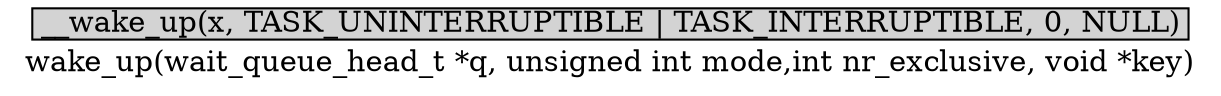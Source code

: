 digraph wake_up_nr{
        label="wake_up(wait_queue_head_t *q, unsigned int mode,int nr_exclusive, void *key)";
        size="10,18";
        ratio=filled;
        
		node[style=filled, shape = box, margin="0.05,0.005",height="0.1",width="0.1"];

		wake_up_nr[label="__wake_up(x, TASK_UNINTERRUPTIBLE | TASK_INTERRUPTIBLE, 0, NULL)"];
		
		}
